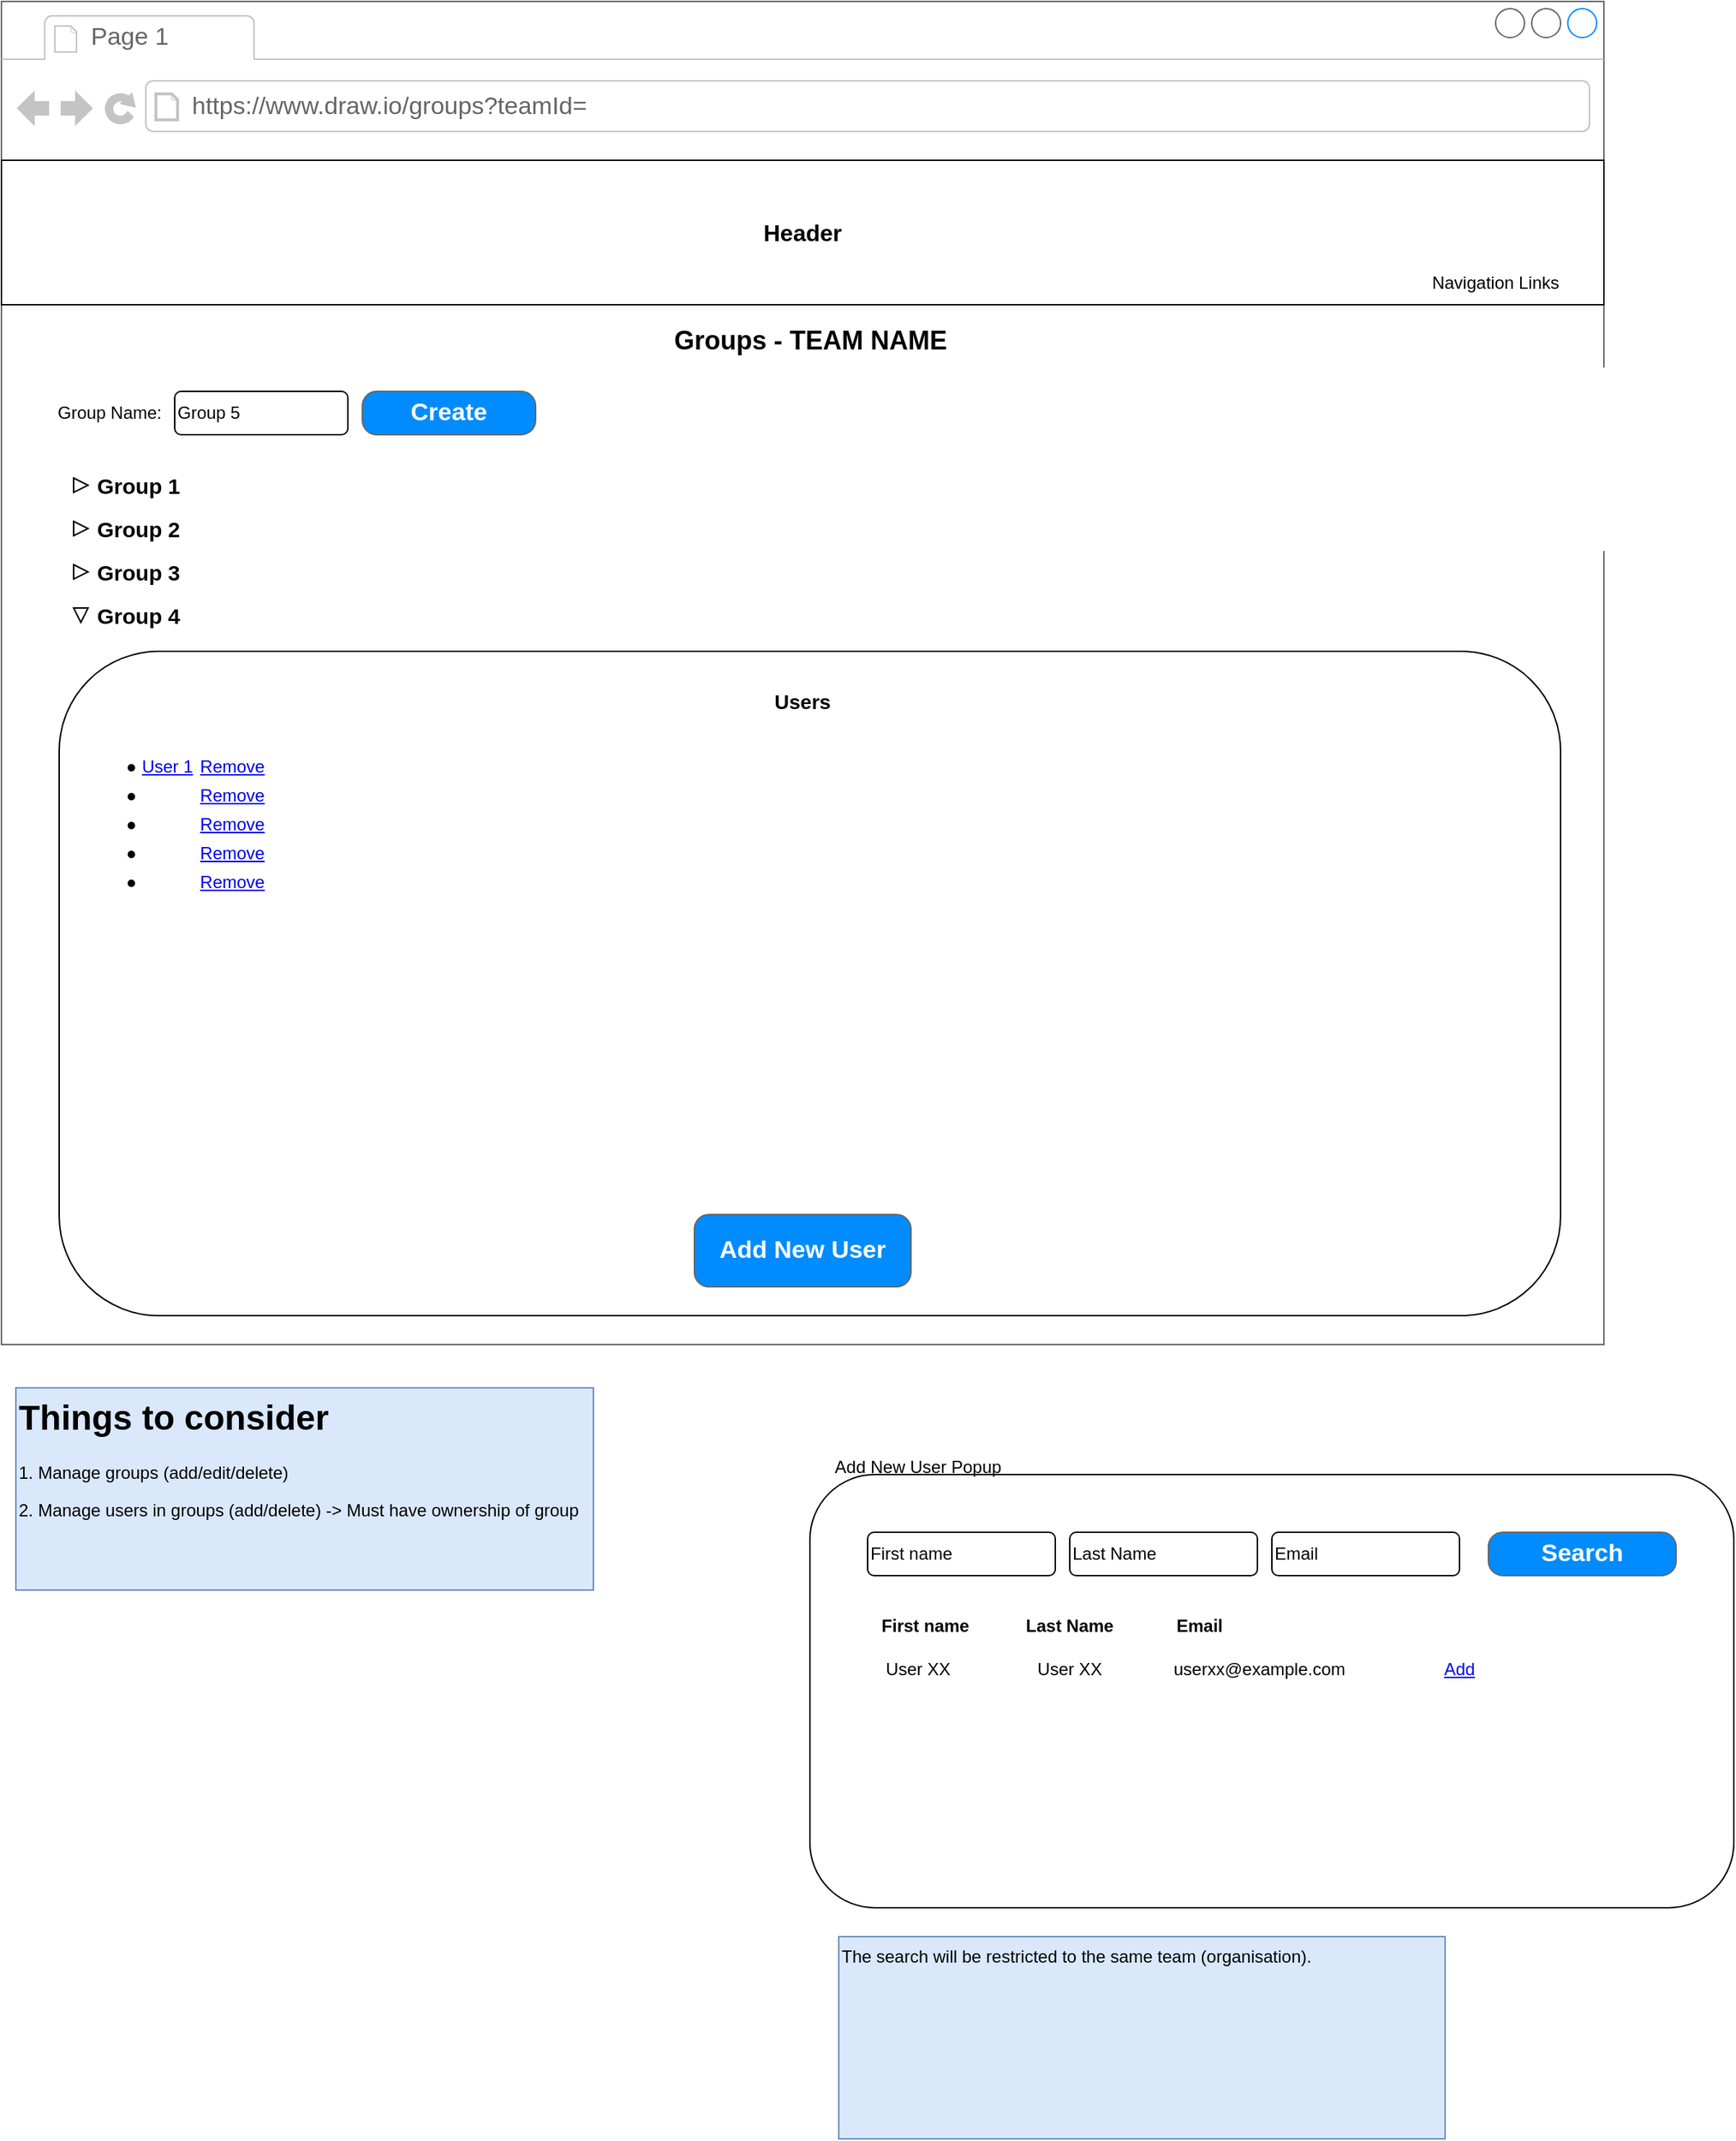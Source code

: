 <mxfile version="27.0.2">
  <diagram name="Page-1" id="ZNyicDcsx-Xio5ccENdz">
    <mxGraphModel dx="1426" dy="849" grid="1" gridSize="10" guides="1" tooltips="1" connect="1" arrows="1" fold="1" page="1" pageScale="1" pageWidth="850" pageHeight="1100" math="0" shadow="0">
      <root>
        <mxCell id="0" />
        <mxCell id="1" parent="0" />
        <mxCell id="69kDBiBRpT4Zsd1rVVDj-1" value="" style="strokeWidth=1;shadow=0;dashed=0;align=left;html=1;shape=mxgraph.mockup.containers.browserWindow;rSize=0;strokeColor=#666666;strokeColor2=#008cff;strokeColor3=#c4c4c4;mainText=,;recursiveResize=0;" vertex="1" parent="1">
          <mxGeometry x="80" y="110" width="1110" height="930" as="geometry" />
        </mxCell>
        <mxCell id="69kDBiBRpT4Zsd1rVVDj-2" value="Page 1" style="strokeWidth=1;shadow=0;dashed=0;align=center;html=1;shape=mxgraph.mockup.containers.anchor;fontSize=17;fontColor=#666666;align=left;whiteSpace=wrap;" vertex="1" parent="69kDBiBRpT4Zsd1rVVDj-1">
          <mxGeometry x="60" y="12" width="110" height="26" as="geometry" />
        </mxCell>
        <mxCell id="69kDBiBRpT4Zsd1rVVDj-3" value="https://www.draw.io/groups?teamId=" style="strokeWidth=1;shadow=0;dashed=0;align=center;html=1;shape=mxgraph.mockup.containers.anchor;rSize=0;fontSize=17;fontColor=#666666;align=left;" vertex="1" parent="69kDBiBRpT4Zsd1rVVDj-1">
          <mxGeometry x="130" y="60" width="250" height="26" as="geometry" />
        </mxCell>
        <mxCell id="69kDBiBRpT4Zsd1rVVDj-6" value="" style="group;fontSize=16;fontStyle=1" vertex="1" connectable="0" parent="69kDBiBRpT4Zsd1rVVDj-1">
          <mxGeometry y="110" width="1110" height="100" as="geometry" />
        </mxCell>
        <mxCell id="69kDBiBRpT4Zsd1rVVDj-4" value="" style="rounded=0;whiteSpace=wrap;html=1;" vertex="1" parent="69kDBiBRpT4Zsd1rVVDj-6">
          <mxGeometry width="1110" height="100" as="geometry" />
        </mxCell>
        <mxCell id="69kDBiBRpT4Zsd1rVVDj-5" value="&lt;font style=&quot;font-size: 16px;&quot;&gt;Header&lt;/font&gt;" style="text;html=1;align=center;verticalAlign=middle;whiteSpace=wrap;rounded=0;fontStyle=1" vertex="1" parent="69kDBiBRpT4Zsd1rVVDj-6">
          <mxGeometry x="525" y="35" width="60" height="30" as="geometry" />
        </mxCell>
        <mxCell id="69kDBiBRpT4Zsd1rVVDj-7" value="Navigation Links" style="text;html=1;align=center;verticalAlign=middle;whiteSpace=wrap;rounded=0;" vertex="1" parent="69kDBiBRpT4Zsd1rVVDj-6">
          <mxGeometry x="980" y="70" width="110" height="30" as="geometry" />
        </mxCell>
        <mxCell id="69kDBiBRpT4Zsd1rVVDj-10" value="&lt;b&gt;&lt;font style=&quot;font-size: 18px;&quot;&gt;Groups - TEAM NAME&lt;/font&gt;&lt;/b&gt;" style="text;html=1;align=center;verticalAlign=middle;whiteSpace=wrap;rounded=0;" vertex="1" parent="69kDBiBRpT4Zsd1rVVDj-1">
          <mxGeometry x="452.5" y="220" width="215" height="30" as="geometry" />
        </mxCell>
        <mxCell id="69kDBiBRpT4Zsd1rVVDj-13" value="" style="group" vertex="1" connectable="0" parent="69kDBiBRpT4Zsd1rVVDj-1">
          <mxGeometry x="50" y="320" width="75" height="30" as="geometry" />
        </mxCell>
        <mxCell id="69kDBiBRpT4Zsd1rVVDj-11" value="Group 1" style="text;html=1;align=center;verticalAlign=middle;whiteSpace=wrap;rounded=0;fontStyle=1;fontSize=15;" vertex="1" parent="69kDBiBRpT4Zsd1rVVDj-13">
          <mxGeometry x="15" width="60" height="30" as="geometry" />
        </mxCell>
        <mxCell id="69kDBiBRpT4Zsd1rVVDj-12" value="" style="triangle;whiteSpace=wrap;html=1;" vertex="1" parent="69kDBiBRpT4Zsd1rVVDj-13">
          <mxGeometry y="10" width="10" height="10" as="geometry" />
        </mxCell>
        <mxCell id="69kDBiBRpT4Zsd1rVVDj-14" value="" style="group" vertex="1" connectable="0" parent="69kDBiBRpT4Zsd1rVVDj-1">
          <mxGeometry x="50" y="350" width="75" height="30" as="geometry" />
        </mxCell>
        <mxCell id="69kDBiBRpT4Zsd1rVVDj-15" value="Group 2" style="text;html=1;align=center;verticalAlign=middle;whiteSpace=wrap;rounded=0;fontStyle=1;fontSize=15;" vertex="1" parent="69kDBiBRpT4Zsd1rVVDj-14">
          <mxGeometry x="15" width="60" height="30" as="geometry" />
        </mxCell>
        <mxCell id="69kDBiBRpT4Zsd1rVVDj-16" value="" style="triangle;whiteSpace=wrap;html=1;" vertex="1" parent="69kDBiBRpT4Zsd1rVVDj-14">
          <mxGeometry y="10" width="10" height="10" as="geometry" />
        </mxCell>
        <mxCell id="69kDBiBRpT4Zsd1rVVDj-17" value="" style="group" vertex="1" connectable="0" parent="69kDBiBRpT4Zsd1rVVDj-1">
          <mxGeometry x="50" y="380" width="75" height="30" as="geometry" />
        </mxCell>
        <mxCell id="69kDBiBRpT4Zsd1rVVDj-18" value="Group 3" style="text;html=1;align=center;verticalAlign=middle;whiteSpace=wrap;rounded=0;fontStyle=1;fontSize=15;" vertex="1" parent="69kDBiBRpT4Zsd1rVVDj-17">
          <mxGeometry x="15" width="60" height="30" as="geometry" />
        </mxCell>
        <mxCell id="69kDBiBRpT4Zsd1rVVDj-19" value="" style="triangle;whiteSpace=wrap;html=1;" vertex="1" parent="69kDBiBRpT4Zsd1rVVDj-17">
          <mxGeometry y="10" width="10" height="10" as="geometry" />
        </mxCell>
        <mxCell id="69kDBiBRpT4Zsd1rVVDj-21" value="Group 4" style="text;html=1;align=center;verticalAlign=middle;whiteSpace=wrap;rounded=0;fontStyle=1;fontSize=15;" vertex="1" parent="69kDBiBRpT4Zsd1rVVDj-1">
          <mxGeometry x="65" y="410" width="60" height="30" as="geometry" />
        </mxCell>
        <mxCell id="69kDBiBRpT4Zsd1rVVDj-22" value="" style="triangle;whiteSpace=wrap;html=1;rotation=90;" vertex="1" parent="69kDBiBRpT4Zsd1rVVDj-1">
          <mxGeometry x="50" y="420" width="10" height="10" as="geometry" />
        </mxCell>
        <mxCell id="69kDBiBRpT4Zsd1rVVDj-25" value="" style="group" vertex="1" connectable="0" parent="69kDBiBRpT4Zsd1rVVDj-1">
          <mxGeometry x="30" y="270" width="340" height="30" as="geometry" />
        </mxCell>
        <mxCell id="69kDBiBRpT4Zsd1rVVDj-20" value="Group 5" style="rounded=1;whiteSpace=wrap;html=1;align=left;" vertex="1" parent="69kDBiBRpT4Zsd1rVVDj-25">
          <mxGeometry x="90" width="120" height="30" as="geometry" />
        </mxCell>
        <mxCell id="69kDBiBRpT4Zsd1rVVDj-23" value="Group Name:" style="text;html=1;align=center;verticalAlign=middle;whiteSpace=wrap;rounded=0;" vertex="1" parent="69kDBiBRpT4Zsd1rVVDj-25">
          <mxGeometry width="90" height="30" as="geometry" />
        </mxCell>
        <mxCell id="69kDBiBRpT4Zsd1rVVDj-24" value="Create" style="strokeWidth=1;shadow=0;dashed=0;align=center;html=1;shape=mxgraph.mockup.buttons.button;strokeColor=#666666;fontColor=#ffffff;mainText=;buttonStyle=round;fontSize=17;fontStyle=1;fillColor=#008cff;whiteSpace=wrap;" vertex="1" parent="69kDBiBRpT4Zsd1rVVDj-25">
          <mxGeometry x="220" width="120" height="30" as="geometry" />
        </mxCell>
        <mxCell id="69kDBiBRpT4Zsd1rVVDj-26" value="" style="rounded=1;whiteSpace=wrap;html=1;" vertex="1" parent="69kDBiBRpT4Zsd1rVVDj-1">
          <mxGeometry x="40" y="450" width="1040" height="460" as="geometry" />
        </mxCell>
        <mxCell id="69kDBiBRpT4Zsd1rVVDj-27" value="Users" style="text;html=1;align=center;verticalAlign=middle;whiteSpace=wrap;rounded=0;fontStyle=1;fontSize=14;" vertex="1" parent="69kDBiBRpT4Zsd1rVVDj-1">
          <mxGeometry x="525" y="470" width="60" height="30" as="geometry" />
        </mxCell>
        <UserObject label="User 1" link="https://www.draw.io" id="69kDBiBRpT4Zsd1rVVDj-30">
          <mxCell style="text;html=1;strokeColor=none;fillColor=none;whiteSpace=wrap;align=center;verticalAlign=middle;fontColor=#0000EE;fontStyle=4;" vertex="1" parent="69kDBiBRpT4Zsd1rVVDj-1">
            <mxGeometry x="85" y="510" width="60" height="40" as="geometry" />
          </mxCell>
        </UserObject>
        <mxCell id="69kDBiBRpT4Zsd1rVVDj-34" value="" style="group" vertex="1" connectable="0" parent="69kDBiBRpT4Zsd1rVVDj-1">
          <mxGeometry x="60" y="510" width="130" height="40" as="geometry" />
        </mxCell>
        <UserObject label="Remove" link="https://www.draw.io" id="69kDBiBRpT4Zsd1rVVDj-31">
          <mxCell style="text;html=1;strokeColor=none;fillColor=none;whiteSpace=wrap;align=center;verticalAlign=middle;fontColor=#0000EE;fontStyle=4;" vertex="1" parent="69kDBiBRpT4Zsd1rVVDj-34">
            <mxGeometry x="70" width="60" height="40" as="geometry" />
          </mxCell>
        </UserObject>
        <mxCell id="69kDBiBRpT4Zsd1rVVDj-33" value="●" style="text;html=1;align=center;verticalAlign=middle;whiteSpace=wrap;rounded=0;" vertex="1" parent="69kDBiBRpT4Zsd1rVVDj-34">
          <mxGeometry y="5" width="60" height="30" as="geometry" />
        </mxCell>
        <mxCell id="69kDBiBRpT4Zsd1rVVDj-36" value="" style="group" vertex="1" connectable="0" parent="69kDBiBRpT4Zsd1rVVDj-1">
          <mxGeometry x="60" y="530" width="130" height="100" as="geometry" />
        </mxCell>
        <UserObject label="Remove" link="https://www.draw.io" id="69kDBiBRpT4Zsd1rVVDj-37">
          <mxCell style="text;html=1;strokeColor=none;fillColor=none;whiteSpace=wrap;align=center;verticalAlign=middle;fontColor=#0000EE;fontStyle=4;" vertex="1" parent="69kDBiBRpT4Zsd1rVVDj-36">
            <mxGeometry x="70" width="60" height="40" as="geometry" />
          </mxCell>
        </UserObject>
        <mxCell id="69kDBiBRpT4Zsd1rVVDj-38" value="●" style="text;html=1;align=center;verticalAlign=middle;whiteSpace=wrap;rounded=0;" vertex="1" parent="69kDBiBRpT4Zsd1rVVDj-36">
          <mxGeometry y="5" width="60" height="30" as="geometry" />
        </mxCell>
        <mxCell id="69kDBiBRpT4Zsd1rVVDj-39" value="" style="group" vertex="1" connectable="0" parent="69kDBiBRpT4Zsd1rVVDj-36">
          <mxGeometry y="20" width="130" height="80" as="geometry" />
        </mxCell>
        <UserObject label="Remove" link="https://www.draw.io" id="69kDBiBRpT4Zsd1rVVDj-40">
          <mxCell style="text;html=1;strokeColor=none;fillColor=none;whiteSpace=wrap;align=center;verticalAlign=middle;fontColor=#0000EE;fontStyle=4;" vertex="1" parent="69kDBiBRpT4Zsd1rVVDj-39">
            <mxGeometry x="70" width="60" height="40" as="geometry" />
          </mxCell>
        </UserObject>
        <mxCell id="69kDBiBRpT4Zsd1rVVDj-41" value="●" style="text;html=1;align=center;verticalAlign=middle;whiteSpace=wrap;rounded=0;" vertex="1" parent="69kDBiBRpT4Zsd1rVVDj-39">
          <mxGeometry y="5" width="60" height="30" as="geometry" />
        </mxCell>
        <mxCell id="69kDBiBRpT4Zsd1rVVDj-42" value="" style="group" vertex="1" connectable="0" parent="69kDBiBRpT4Zsd1rVVDj-39">
          <mxGeometry y="20" width="130" height="60" as="geometry" />
        </mxCell>
        <UserObject label="Remove" link="https://www.draw.io" id="69kDBiBRpT4Zsd1rVVDj-43">
          <mxCell style="text;html=1;strokeColor=none;fillColor=none;whiteSpace=wrap;align=center;verticalAlign=middle;fontColor=#0000EE;fontStyle=4;" vertex="1" parent="69kDBiBRpT4Zsd1rVVDj-42">
            <mxGeometry x="70" width="60" height="40" as="geometry" />
          </mxCell>
        </UserObject>
        <mxCell id="69kDBiBRpT4Zsd1rVVDj-44" value="●" style="text;html=1;align=center;verticalAlign=middle;whiteSpace=wrap;rounded=0;" vertex="1" parent="69kDBiBRpT4Zsd1rVVDj-42">
          <mxGeometry y="5" width="60" height="30" as="geometry" />
        </mxCell>
        <mxCell id="69kDBiBRpT4Zsd1rVVDj-45" value="" style="group" vertex="1" connectable="0" parent="69kDBiBRpT4Zsd1rVVDj-42">
          <mxGeometry y="20" width="130" height="40" as="geometry" />
        </mxCell>
        <UserObject label="Remove" link="https://www.draw.io" id="69kDBiBRpT4Zsd1rVVDj-46">
          <mxCell style="text;html=1;strokeColor=none;fillColor=none;whiteSpace=wrap;align=center;verticalAlign=middle;fontColor=#0000EE;fontStyle=4;" vertex="1" parent="69kDBiBRpT4Zsd1rVVDj-45">
            <mxGeometry x="70" width="60" height="40" as="geometry" />
          </mxCell>
        </UserObject>
        <mxCell id="69kDBiBRpT4Zsd1rVVDj-47" value="●" style="text;html=1;align=center;verticalAlign=middle;whiteSpace=wrap;rounded=0;" vertex="1" parent="69kDBiBRpT4Zsd1rVVDj-45">
          <mxGeometry y="5" width="60" height="30" as="geometry" />
        </mxCell>
        <mxCell id="69kDBiBRpT4Zsd1rVVDj-48" value="Add New User" style="strokeWidth=1;shadow=0;dashed=0;align=center;html=1;shape=mxgraph.mockup.buttons.button;strokeColor=#666666;fontColor=#ffffff;mainText=;buttonStyle=round;fontSize=17;fontStyle=1;fillColor=#008cff;whiteSpace=wrap;" vertex="1" parent="69kDBiBRpT4Zsd1rVVDj-1">
          <mxGeometry x="480" y="840" width="150" height="50" as="geometry" />
        </mxCell>
        <mxCell id="69kDBiBRpT4Zsd1rVVDj-9" value="&lt;h1 style=&quot;margin-top: 0px;&quot;&gt;Things to consider&lt;/h1&gt;&lt;p&gt;1. Manage groups (add/edit/delete)&lt;/p&gt;&lt;p&gt;2. Manage users in groups (add/delete) -&amp;gt; Must have ownership of group&lt;/p&gt;&lt;p&gt;&lt;span style=&quot;background-color: transparent; color: light-dark(rgb(0, 0, 0), rgb(255, 255, 255));&quot;&gt;&amp;nbsp;&lt;/span&gt;&lt;/p&gt;&lt;p&gt;&lt;br&gt;&lt;/p&gt;" style="text;html=1;whiteSpace=wrap;overflow=hidden;rounded=0;fillColor=#dae8fc;strokeColor=#6c8ebf;" vertex="1" parent="1">
          <mxGeometry x="90" y="1070" width="400" height="140" as="geometry" />
        </mxCell>
        <mxCell id="69kDBiBRpT4Zsd1rVVDj-28" value="" style="rounded=1;whiteSpace=wrap;html=1;" vertex="1" parent="1">
          <mxGeometry x="640" y="1130" width="640" height="300" as="geometry" />
        </mxCell>
        <mxCell id="69kDBiBRpT4Zsd1rVVDj-49" value="Add New User Popup" style="text;html=1;align=center;verticalAlign=middle;whiteSpace=wrap;rounded=0;" vertex="1" parent="1">
          <mxGeometry x="640" y="1110" width="150" height="30" as="geometry" />
        </mxCell>
        <mxCell id="69kDBiBRpT4Zsd1rVVDj-50" value="First name" style="rounded=1;whiteSpace=wrap;html=1;align=left;" vertex="1" parent="1">
          <mxGeometry x="680" y="1170" width="130" height="30" as="geometry" />
        </mxCell>
        <mxCell id="69kDBiBRpT4Zsd1rVVDj-52" value="Search" style="strokeWidth=1;shadow=0;dashed=0;align=center;html=1;shape=mxgraph.mockup.buttons.button;strokeColor=#666666;fontColor=#ffffff;mainText=;buttonStyle=round;fontSize=17;fontStyle=1;fillColor=#008cff;whiteSpace=wrap;" vertex="1" parent="1">
          <mxGeometry x="1110" y="1170" width="130" height="30" as="geometry" />
        </mxCell>
        <mxCell id="69kDBiBRpT4Zsd1rVVDj-53" value="Last Name" style="rounded=1;whiteSpace=wrap;html=1;align=left;" vertex="1" parent="1">
          <mxGeometry x="820" y="1170" width="130" height="30" as="geometry" />
        </mxCell>
        <mxCell id="69kDBiBRpT4Zsd1rVVDj-54" value="Email" style="rounded=1;whiteSpace=wrap;html=1;align=left;" vertex="1" parent="1">
          <mxGeometry x="960" y="1170" width="130" height="30" as="geometry" />
        </mxCell>
        <mxCell id="69kDBiBRpT4Zsd1rVVDj-55" value="The search will be restricted to the same team (organisation)." style="text;html=1;align=left;whiteSpace=wrap;rounded=0;fillColor=#dae8fc;strokeColor=#6c8ebf;" vertex="1" parent="1">
          <mxGeometry x="660" y="1450" width="420" height="140" as="geometry" />
        </mxCell>
        <mxCell id="69kDBiBRpT4Zsd1rVVDj-56" value="&lt;b&gt;First name&lt;/b&gt;" style="text;html=1;align=center;verticalAlign=middle;whiteSpace=wrap;rounded=0;" vertex="1" parent="1">
          <mxGeometry x="680" y="1220" width="80" height="30" as="geometry" />
        </mxCell>
        <mxCell id="69kDBiBRpT4Zsd1rVVDj-57" value="&lt;b&gt;Last Name&lt;/b&gt;" style="text;html=1;align=center;verticalAlign=middle;whiteSpace=wrap;rounded=0;" vertex="1" parent="1">
          <mxGeometry x="780" y="1220" width="80" height="30" as="geometry" />
        </mxCell>
        <mxCell id="69kDBiBRpT4Zsd1rVVDj-58" value="&lt;b&gt;Email&lt;/b&gt;" style="text;html=1;align=center;verticalAlign=middle;whiteSpace=wrap;rounded=0;" vertex="1" parent="1">
          <mxGeometry x="870" y="1220" width="80" height="30" as="geometry" />
        </mxCell>
        <mxCell id="69kDBiBRpT4Zsd1rVVDj-59" value="User XX" style="text;html=1;align=center;verticalAlign=middle;whiteSpace=wrap;rounded=0;" vertex="1" parent="1">
          <mxGeometry x="685" y="1250" width="60" height="30" as="geometry" />
        </mxCell>
        <mxCell id="69kDBiBRpT4Zsd1rVVDj-60" value="User XX" style="text;html=1;align=center;verticalAlign=middle;whiteSpace=wrap;rounded=0;" vertex="1" parent="1">
          <mxGeometry x="790" y="1250" width="60" height="30" as="geometry" />
        </mxCell>
        <mxCell id="69kDBiBRpT4Zsd1rVVDj-61" value="userxx@example.com" style="text;html=1;align=left;verticalAlign=middle;whiteSpace=wrap;rounded=0;" vertex="1" parent="1">
          <mxGeometry x="890" y="1250" width="130" height="30" as="geometry" />
        </mxCell>
        <UserObject label="Add" link="https://www.draw.io" id="69kDBiBRpT4Zsd1rVVDj-62">
          <mxCell style="text;html=1;strokeColor=none;fillColor=none;whiteSpace=wrap;align=center;verticalAlign=middle;fontColor=#0000EE;fontStyle=4;" vertex="1" parent="1">
            <mxGeometry x="1060" y="1245" width="60" height="40" as="geometry" />
          </mxCell>
        </UserObject>
      </root>
    </mxGraphModel>
  </diagram>
</mxfile>
